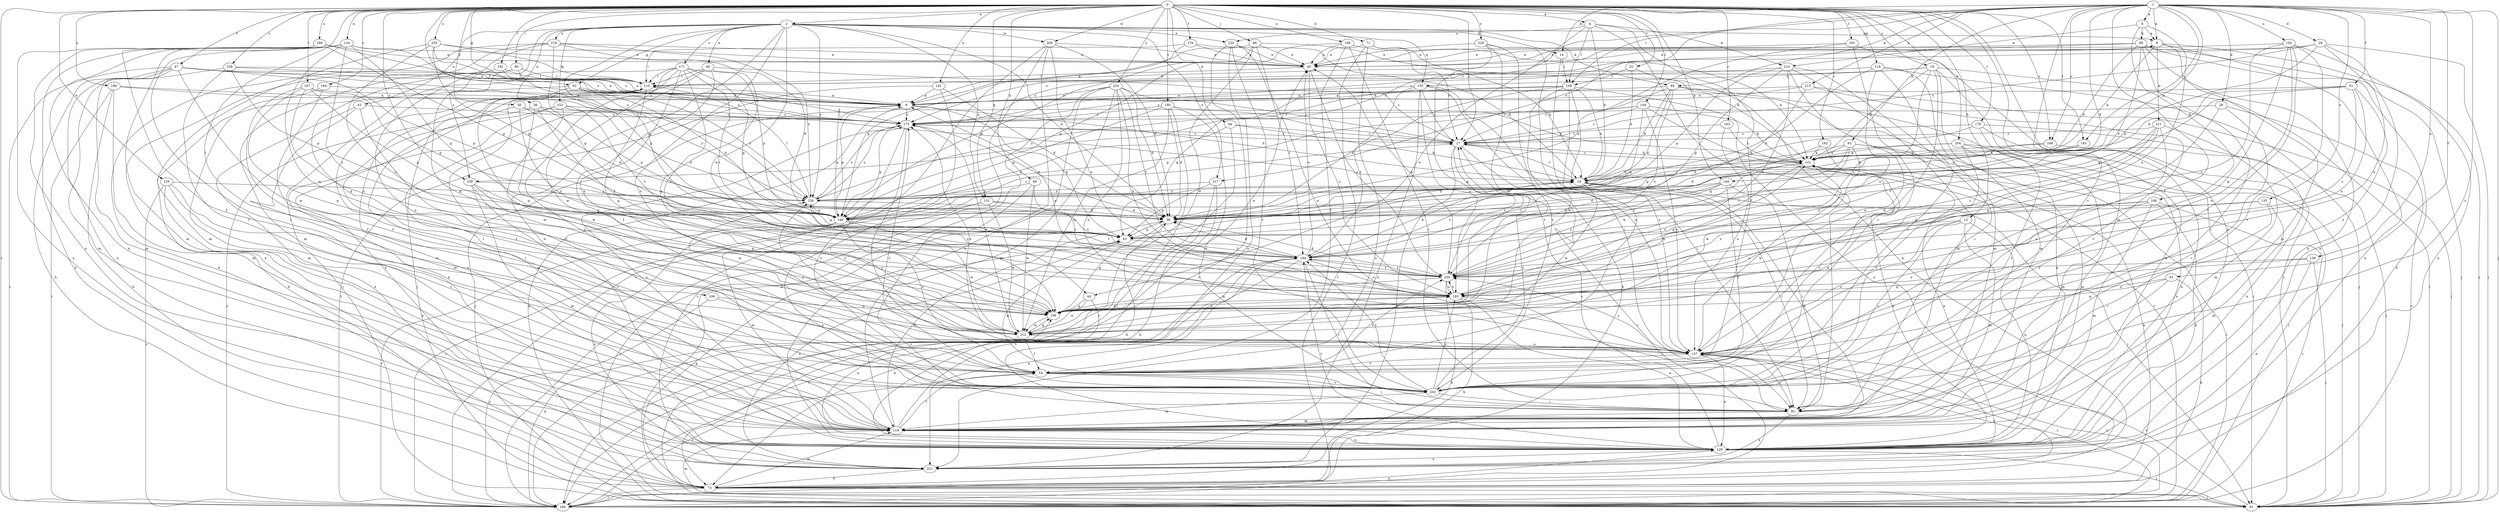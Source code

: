 strict digraph  {
0;
1;
2;
4;
5;
8;
9;
12;
14;
18;
19;
20;
27;
28;
29;
36;
38;
40;
43;
44;
45;
47;
50;
51;
53;
54;
62;
63;
64;
68;
71;
73;
80;
82;
86;
91;
93;
94;
99;
100;
101;
104;
106;
107;
109;
110;
118;
119;
124;
125;
129;
135;
136;
137;
144;
146;
151;
153;
155;
156;
162;
163;
166;
168;
171;
175;
176;
178;
180;
181;
182;
183;
184;
186;
188;
189;
191;
192;
193;
194;
202;
204;
209;
210;
211;
212;
213;
217;
219;
220;
221;
224;
229;
230;
235;
236;
238;
239;
0 -> 2  [label=a];
0 -> 4  [label=a];
0 -> 12  [label=b];
0 -> 19  [label=c];
0 -> 20  [label=c];
0 -> 27  [label=c];
0 -> 47  [label=f];
0 -> 50  [label=f];
0 -> 62  [label=g];
0 -> 64  [label=h];
0 -> 68  [label=h];
0 -> 71  [label=h];
0 -> 80  [label=i];
0 -> 86  [label=j];
0 -> 104  [label=l];
0 -> 106  [label=l];
0 -> 107  [label=l];
0 -> 118  [label=m];
0 -> 124  [label=n];
0 -> 125  [label=n];
0 -> 129  [label=n];
0 -> 144  [label=p];
0 -> 151  [label=q];
0 -> 162  [label=r];
0 -> 163  [label=r];
0 -> 166  [label=r];
0 -> 168  [label=s];
0 -> 176  [label=t];
0 -> 178  [label=t];
0 -> 180  [label=t];
0 -> 181  [label=t];
0 -> 182  [label=t];
0 -> 183  [label=t];
0 -> 186  [label=u];
0 -> 188  [label=u];
0 -> 189  [label=u];
0 -> 191  [label=u];
0 -> 194  [label=v];
0 -> 202  [label=v];
0 -> 204  [label=w];
0 -> 209  [label=w];
0 -> 224  [label=y];
0 -> 229  [label=y];
0 -> 230  [label=y];
0 -> 235  [label=z];
0 -> 236  [label=z];
0 -> 238  [label=z];
1 -> 5  [label=a];
1 -> 8  [label=a];
1 -> 14  [label=b];
1 -> 28  [label=d];
1 -> 29  [label=d];
1 -> 36  [label=d];
1 -> 51  [label=f];
1 -> 53  [label=f];
1 -> 54  [label=f];
1 -> 91  [label=j];
1 -> 93  [label=k];
1 -> 94  [label=k];
1 -> 109  [label=l];
1 -> 119  [label=m];
1 -> 135  [label=o];
1 -> 136  [label=o];
1 -> 144  [label=p];
1 -> 168  [label=s];
1 -> 183  [label=t];
1 -> 192  [label=u];
1 -> 202  [label=v];
1 -> 213  [label=x];
1 -> 217  [label=x];
1 -> 238  [label=z];
2 -> 8  [label=a];
2 -> 14  [label=b];
2 -> 36  [label=d];
2 -> 38  [label=e];
2 -> 40  [label=e];
2 -> 43  [label=e];
2 -> 44  [label=e];
2 -> 62  [label=g];
2 -> 63  [label=g];
2 -> 94  [label=k];
2 -> 129  [label=n];
2 -> 137  [label=o];
2 -> 151  [label=q];
2 -> 153  [label=q];
2 -> 155  [label=q];
2 -> 171  [label=s];
2 -> 209  [label=w];
2 -> 217  [label=x];
2 -> 219  [label=x];
2 -> 220  [label=x];
2 -> 230  [label=y];
2 -> 238  [label=z];
4 -> 18  [label=b];
4 -> 44  [label=e];
4 -> 54  [label=f];
4 -> 73  [label=h];
4 -> 109  [label=l];
4 -> 210  [label=w];
4 -> 220  [label=x];
5 -> 8  [label=a];
5 -> 99  [label=k];
5 -> 100  [label=k];
5 -> 193  [label=u];
5 -> 210  [label=w];
8 -> 45  [label=e];
8 -> 91  [label=j];
8 -> 101  [label=k];
8 -> 119  [label=m];
8 -> 211  [label=w];
8 -> 221  [label=x];
9 -> 8  [label=a];
9 -> 18  [label=b];
9 -> 63  [label=g];
9 -> 91  [label=j];
9 -> 146  [label=p];
9 -> 175  [label=s];
12 -> 63  [label=g];
12 -> 119  [label=m];
12 -> 129  [label=n];
12 -> 137  [label=o];
12 -> 193  [label=u];
12 -> 202  [label=v];
14 -> 54  [label=f];
14 -> 109  [label=l];
18 -> 27  [label=c];
18 -> 82  [label=i];
18 -> 91  [label=j];
18 -> 184  [label=t];
18 -> 212  [label=w];
18 -> 230  [label=y];
19 -> 91  [label=j];
19 -> 101  [label=k];
19 -> 119  [label=m];
19 -> 129  [label=n];
19 -> 137  [label=o];
19 -> 155  [label=q];
19 -> 175  [label=s];
19 -> 239  [label=z];
20 -> 18  [label=b];
20 -> 82  [label=i];
20 -> 109  [label=l];
27 -> 101  [label=k];
27 -> 166  [label=r];
27 -> 175  [label=s];
27 -> 221  [label=x];
27 -> 239  [label=z];
28 -> 82  [label=i];
28 -> 156  [label=q];
28 -> 166  [label=r];
28 -> 175  [label=s];
29 -> 27  [label=c];
29 -> 45  [label=e];
29 -> 91  [label=j];
29 -> 129  [label=n];
29 -> 146  [label=p];
29 -> 175  [label=s];
29 -> 193  [label=u];
36 -> 63  [label=g];
36 -> 156  [label=q];
38 -> 146  [label=p];
38 -> 156  [label=q];
38 -> 166  [label=r];
38 -> 175  [label=s];
38 -> 239  [label=z];
40 -> 27  [label=c];
40 -> 54  [label=f];
40 -> 91  [label=j];
40 -> 110  [label=l];
40 -> 156  [label=q];
40 -> 221  [label=x];
43 -> 119  [label=m];
43 -> 175  [label=s];
43 -> 212  [label=w];
43 -> 221  [label=x];
44 -> 129  [label=n];
44 -> 156  [label=q];
44 -> 212  [label=w];
45 -> 110  [label=l];
45 -> 193  [label=u];
45 -> 239  [label=z];
47 -> 18  [label=b];
47 -> 27  [label=c];
47 -> 73  [label=h];
47 -> 110  [label=l];
47 -> 119  [label=m];
47 -> 129  [label=n];
47 -> 146  [label=p];
47 -> 166  [label=r];
47 -> 212  [label=w];
50 -> 36  [label=d];
50 -> 54  [label=f];
50 -> 175  [label=s];
50 -> 239  [label=z];
51 -> 9  [label=a];
51 -> 63  [label=g];
51 -> 101  [label=k];
51 -> 137  [label=o];
51 -> 193  [label=u];
51 -> 239  [label=z];
53 -> 73  [label=h];
53 -> 82  [label=i];
53 -> 156  [label=q];
53 -> 193  [label=u];
54 -> 82  [label=i];
54 -> 166  [label=r];
54 -> 202  [label=v];
54 -> 239  [label=z];
62 -> 9  [label=a];
62 -> 36  [label=d];
62 -> 73  [label=h];
62 -> 156  [label=q];
62 -> 175  [label=s];
62 -> 230  [label=y];
63 -> 184  [label=t];
63 -> 221  [label=x];
64 -> 18  [label=b];
64 -> 27  [label=c];
64 -> 146  [label=p];
64 -> 166  [label=r];
68 -> 82  [label=i];
68 -> 212  [label=w];
68 -> 230  [label=y];
68 -> 239  [label=z];
71 -> 18  [label=b];
71 -> 27  [label=c];
71 -> 45  [label=e];
71 -> 166  [label=r];
71 -> 221  [label=x];
73 -> 63  [label=g];
73 -> 91  [label=j];
73 -> 101  [label=k];
73 -> 119  [label=m];
73 -> 137  [label=o];
73 -> 166  [label=r];
80 -> 110  [label=l];
80 -> 137  [label=o];
80 -> 146  [label=p];
80 -> 156  [label=q];
82 -> 119  [label=m];
82 -> 221  [label=x];
86 -> 9  [label=a];
86 -> 45  [label=e];
86 -> 101  [label=k];
86 -> 146  [label=p];
86 -> 184  [label=t];
86 -> 212  [label=w];
91 -> 9  [label=a];
91 -> 119  [label=m];
91 -> 137  [label=o];
93 -> 63  [label=g];
93 -> 101  [label=k];
93 -> 119  [label=m];
93 -> 129  [label=n];
93 -> 184  [label=t];
93 -> 212  [label=w];
93 -> 230  [label=y];
94 -> 9  [label=a];
94 -> 18  [label=b];
94 -> 27  [label=c];
94 -> 36  [label=d];
94 -> 91  [label=j];
94 -> 129  [label=n];
94 -> 239  [label=z];
99 -> 18  [label=b];
99 -> 36  [label=d];
99 -> 45  [label=e];
99 -> 73  [label=h];
99 -> 82  [label=i];
99 -> 91  [label=j];
99 -> 129  [label=n];
99 -> 175  [label=s];
100 -> 119  [label=m];
100 -> 129  [label=n];
100 -> 137  [label=o];
100 -> 146  [label=p];
100 -> 166  [label=r];
100 -> 212  [label=w];
101 -> 18  [label=b];
101 -> 27  [label=c];
101 -> 129  [label=n];
101 -> 166  [label=r];
101 -> 184  [label=t];
101 -> 193  [label=u];
104 -> 27  [label=c];
104 -> 63  [label=g];
104 -> 101  [label=k];
104 -> 137  [label=o];
104 -> 146  [label=p];
104 -> 166  [label=r];
104 -> 175  [label=s];
106 -> 137  [label=o];
106 -> 156  [label=q];
106 -> 166  [label=r];
107 -> 9  [label=a];
107 -> 54  [label=f];
107 -> 63  [label=g];
107 -> 146  [label=p];
107 -> 156  [label=q];
107 -> 193  [label=u];
109 -> 9  [label=a];
109 -> 18  [label=b];
109 -> 36  [label=d];
109 -> 82  [label=i];
109 -> 137  [label=o];
109 -> 212  [label=w];
109 -> 221  [label=x];
109 -> 230  [label=y];
110 -> 9  [label=a];
110 -> 129  [label=n];
110 -> 156  [label=q];
110 -> 202  [label=v];
118 -> 36  [label=d];
118 -> 91  [label=j];
118 -> 110  [label=l];
118 -> 119  [label=m];
118 -> 193  [label=u];
118 -> 202  [label=v];
119 -> 18  [label=b];
119 -> 36  [label=d];
119 -> 54  [label=f];
119 -> 110  [label=l];
119 -> 129  [label=n];
119 -> 175  [label=s];
119 -> 184  [label=t];
124 -> 45  [label=e];
124 -> 63  [label=g];
124 -> 73  [label=h];
124 -> 119  [label=m];
124 -> 129  [label=n];
124 -> 156  [label=q];
124 -> 175  [label=s];
124 -> 202  [label=v];
124 -> 239  [label=z];
125 -> 129  [label=n];
125 -> 166  [label=r];
125 -> 202  [label=v];
125 -> 212  [label=w];
125 -> 230  [label=y];
129 -> 27  [label=c];
129 -> 36  [label=d];
129 -> 91  [label=j];
129 -> 101  [label=k];
129 -> 184  [label=t];
129 -> 221  [label=x];
135 -> 36  [label=d];
135 -> 82  [label=i];
135 -> 119  [label=m];
135 -> 239  [label=z];
136 -> 91  [label=j];
136 -> 129  [label=n];
136 -> 156  [label=q];
136 -> 239  [label=z];
137 -> 54  [label=f];
137 -> 82  [label=i];
137 -> 101  [label=k];
137 -> 129  [label=n];
137 -> 166  [label=r];
137 -> 175  [label=s];
137 -> 230  [label=y];
137 -> 239  [label=z];
144 -> 36  [label=d];
144 -> 54  [label=f];
144 -> 82  [label=i];
144 -> 184  [label=t];
144 -> 230  [label=y];
144 -> 239  [label=z];
146 -> 9  [label=a];
146 -> 27  [label=c];
146 -> 119  [label=m];
146 -> 137  [label=o];
146 -> 166  [label=r];
146 -> 184  [label=t];
146 -> 212  [label=w];
146 -> 221  [label=x];
151 -> 36  [label=d];
151 -> 91  [label=j];
151 -> 166  [label=r];
151 -> 184  [label=t];
151 -> 212  [label=w];
153 -> 36  [label=d];
153 -> 119  [label=m];
153 -> 129  [label=n];
153 -> 175  [label=s];
153 -> 184  [label=t];
153 -> 212  [label=w];
155 -> 9  [label=a];
155 -> 27  [label=c];
155 -> 63  [label=g];
155 -> 73  [label=h];
155 -> 137  [label=o];
155 -> 184  [label=t];
155 -> 193  [label=u];
155 -> 221  [label=x];
156 -> 101  [label=k];
156 -> 193  [label=u];
156 -> 212  [label=w];
162 -> 36  [label=d];
162 -> 101  [label=k];
162 -> 202  [label=v];
163 -> 27  [label=c];
163 -> 101  [label=k];
163 -> 137  [label=o];
166 -> 129  [label=n];
166 -> 137  [label=o];
166 -> 156  [label=q];
168 -> 18  [label=b];
168 -> 101  [label=k];
168 -> 129  [label=n];
171 -> 63  [label=g];
171 -> 91  [label=j];
171 -> 110  [label=l];
171 -> 146  [label=p];
171 -> 156  [label=q];
171 -> 184  [label=t];
171 -> 193  [label=u];
171 -> 202  [label=v];
171 -> 212  [label=w];
175 -> 27  [label=c];
175 -> 36  [label=d];
175 -> 54  [label=f];
175 -> 146  [label=p];
175 -> 202  [label=v];
175 -> 230  [label=y];
176 -> 18  [label=b];
176 -> 45  [label=e];
176 -> 110  [label=l];
176 -> 146  [label=p];
178 -> 27  [label=c];
178 -> 36  [label=d];
178 -> 91  [label=j];
178 -> 129  [label=n];
178 -> 202  [label=v];
180 -> 36  [label=d];
180 -> 91  [label=j];
180 -> 101  [label=k];
180 -> 146  [label=p];
180 -> 175  [label=s];
180 -> 202  [label=v];
180 -> 212  [label=w];
181 -> 36  [label=d];
181 -> 45  [label=e];
181 -> 91  [label=j];
181 -> 202  [label=v];
182 -> 9  [label=a];
182 -> 110  [label=l];
182 -> 156  [label=q];
183 -> 18  [label=b];
183 -> 101  [label=k];
183 -> 239  [label=z];
184 -> 18  [label=b];
184 -> 36  [label=d];
184 -> 45  [label=e];
184 -> 73  [label=h];
184 -> 82  [label=i];
184 -> 166  [label=r];
184 -> 193  [label=u];
184 -> 221  [label=x];
184 -> 239  [label=z];
186 -> 9  [label=a];
186 -> 73  [label=h];
186 -> 119  [label=m];
186 -> 166  [label=r];
186 -> 230  [label=y];
188 -> 9  [label=a];
188 -> 45  [label=e];
188 -> 54  [label=f];
188 -> 129  [label=n];
188 -> 146  [label=p];
188 -> 221  [label=x];
189 -> 45  [label=e];
189 -> 54  [label=f];
189 -> 82  [label=i];
189 -> 101  [label=k];
189 -> 146  [label=p];
191 -> 9  [label=a];
191 -> 36  [label=d];
191 -> 82  [label=i];
191 -> 166  [label=r];
192 -> 45  [label=e];
192 -> 54  [label=f];
192 -> 137  [label=o];
192 -> 156  [label=q];
192 -> 193  [label=u];
192 -> 202  [label=v];
192 -> 221  [label=x];
193 -> 9  [label=a];
193 -> 73  [label=h];
193 -> 82  [label=i];
193 -> 129  [label=n];
193 -> 156  [label=q];
193 -> 239  [label=z];
194 -> 9  [label=a];
194 -> 54  [label=f];
194 -> 119  [label=m];
202 -> 27  [label=c];
202 -> 63  [label=g];
202 -> 82  [label=i];
202 -> 110  [label=l];
202 -> 119  [label=m];
202 -> 175  [label=s];
202 -> 184  [label=t];
202 -> 193  [label=u];
204 -> 91  [label=j];
204 -> 101  [label=k];
204 -> 119  [label=m];
204 -> 146  [label=p];
204 -> 166  [label=r];
204 -> 202  [label=v];
209 -> 36  [label=d];
209 -> 45  [label=e];
209 -> 129  [label=n];
209 -> 166  [label=r];
209 -> 193  [label=u];
209 -> 221  [label=x];
210 -> 63  [label=g];
210 -> 82  [label=i];
210 -> 110  [label=l];
210 -> 119  [label=m];
210 -> 137  [label=o];
210 -> 146  [label=p];
210 -> 239  [label=z];
211 -> 27  [label=c];
211 -> 119  [label=m];
211 -> 137  [label=o];
211 -> 156  [label=q];
211 -> 184  [label=t];
211 -> 239  [label=z];
212 -> 45  [label=e];
212 -> 54  [label=f];
212 -> 137  [label=o];
212 -> 156  [label=q];
212 -> 175  [label=s];
212 -> 230  [label=y];
213 -> 9  [label=a];
213 -> 36  [label=d];
213 -> 91  [label=j];
213 -> 175  [label=s];
213 -> 202  [label=v];
217 -> 63  [label=g];
217 -> 73  [label=h];
217 -> 166  [label=r];
217 -> 230  [label=y];
219 -> 36  [label=d];
219 -> 45  [label=e];
219 -> 63  [label=g];
219 -> 73  [label=h];
219 -> 119  [label=m];
219 -> 221  [label=x];
219 -> 230  [label=y];
220 -> 45  [label=e];
220 -> 129  [label=n];
220 -> 137  [label=o];
220 -> 166  [label=r];
220 -> 202  [label=v];
221 -> 73  [label=h];
224 -> 9  [label=a];
224 -> 27  [label=c];
224 -> 36  [label=d];
224 -> 73  [label=h];
224 -> 119  [label=m];
224 -> 137  [label=o];
224 -> 166  [label=r];
224 -> 184  [label=t];
224 -> 193  [label=u];
229 -> 45  [label=e];
229 -> 82  [label=i];
229 -> 156  [label=q];
229 -> 202  [label=v];
229 -> 212  [label=w];
230 -> 36  [label=d];
230 -> 63  [label=g];
230 -> 110  [label=l];
230 -> 146  [label=p];
230 -> 175  [label=s];
235 -> 45  [label=e];
235 -> 110  [label=l];
235 -> 119  [label=m];
235 -> 146  [label=p];
235 -> 175  [label=s];
235 -> 193  [label=u];
236 -> 9  [label=a];
236 -> 54  [label=f];
236 -> 110  [label=l];
236 -> 119  [label=m];
236 -> 146  [label=p];
238 -> 119  [label=m];
238 -> 156  [label=q];
238 -> 202  [label=v];
238 -> 212  [label=w];
238 -> 230  [label=y];
239 -> 36  [label=d];
239 -> 45  [label=e];
239 -> 73  [label=h];
239 -> 101  [label=k];
239 -> 156  [label=q];
239 -> 184  [label=t];
239 -> 193  [label=u];
239 -> 230  [label=y];
}
